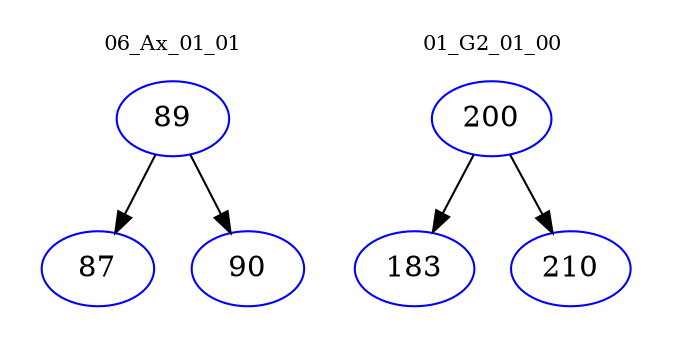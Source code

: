digraph{
subgraph cluster_0 {
color = white
label = "06_Ax_01_01";
fontsize=10;
T0_89 [label="89", color="blue"]
T0_89 -> T0_87 [color="black"]
T0_87 [label="87", color="blue"]
T0_89 -> T0_90 [color="black"]
T0_90 [label="90", color="blue"]
}
subgraph cluster_1 {
color = white
label = "01_G2_01_00";
fontsize=10;
T1_200 [label="200", color="blue"]
T1_200 -> T1_183 [color="black"]
T1_183 [label="183", color="blue"]
T1_200 -> T1_210 [color="black"]
T1_210 [label="210", color="blue"]
}
}
